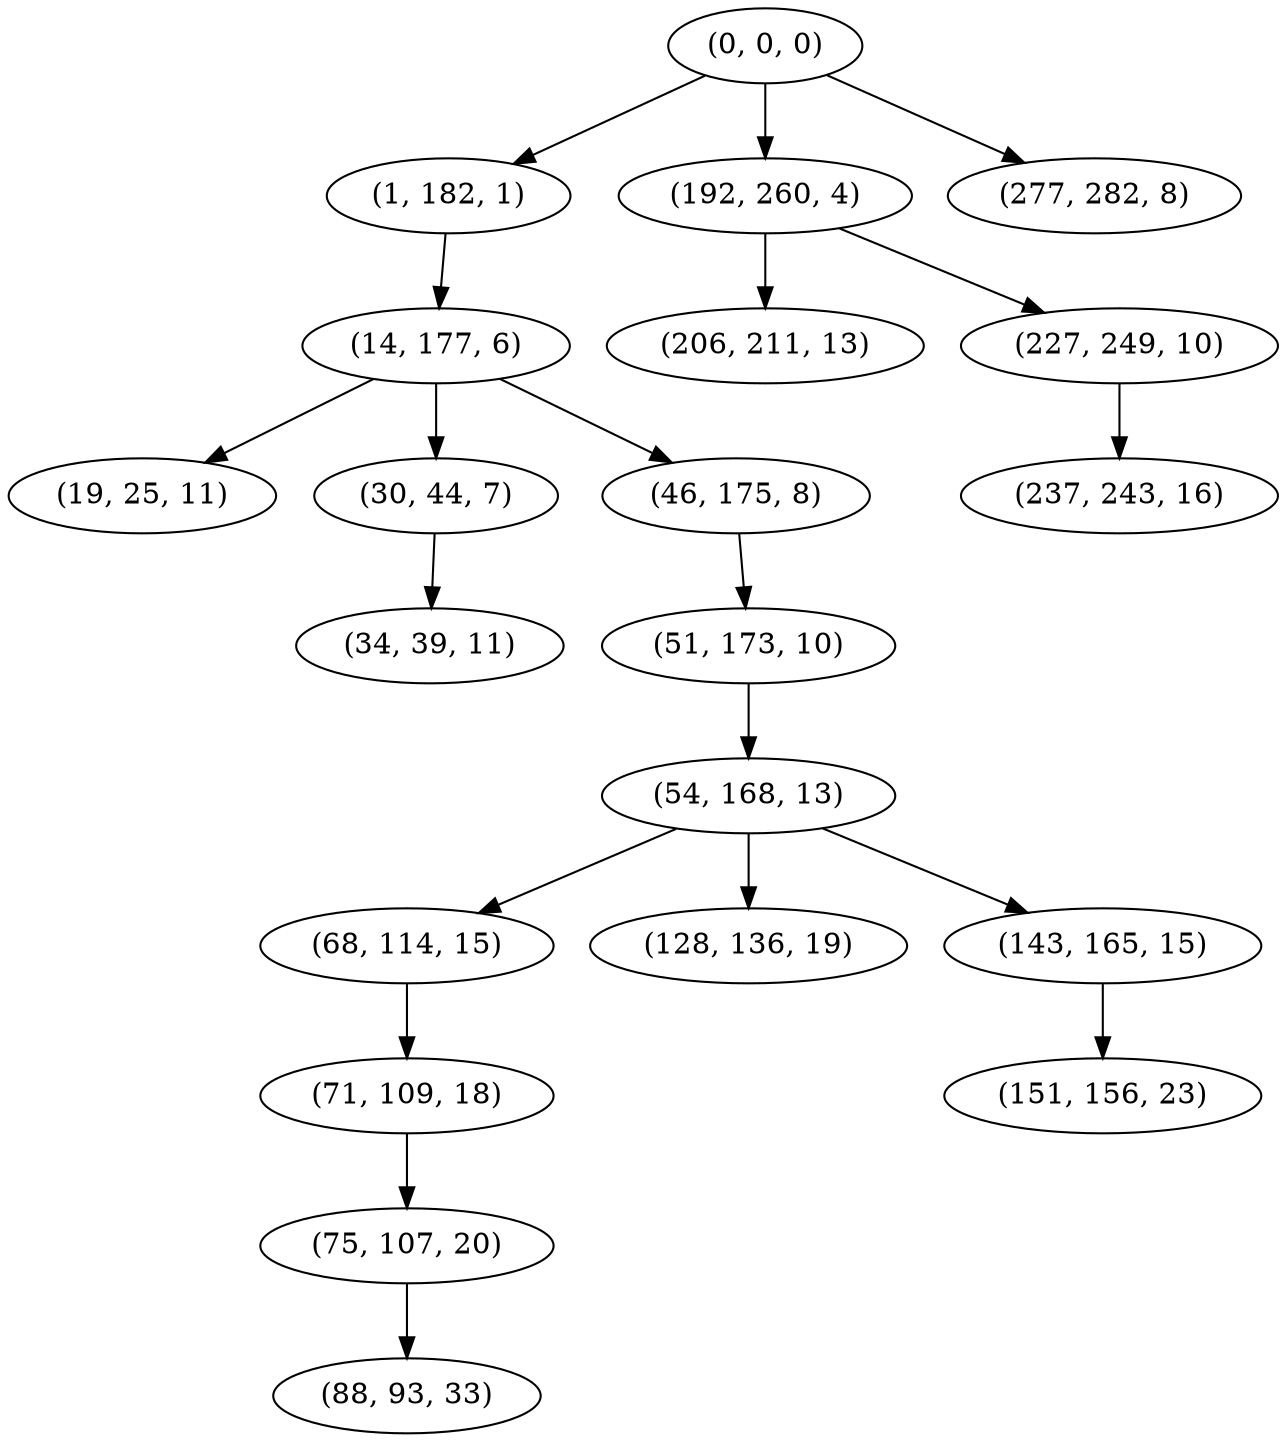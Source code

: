 digraph tree {
    "(0, 0, 0)";
    "(1, 182, 1)";
    "(14, 177, 6)";
    "(19, 25, 11)";
    "(30, 44, 7)";
    "(34, 39, 11)";
    "(46, 175, 8)";
    "(51, 173, 10)";
    "(54, 168, 13)";
    "(68, 114, 15)";
    "(71, 109, 18)";
    "(75, 107, 20)";
    "(88, 93, 33)";
    "(128, 136, 19)";
    "(143, 165, 15)";
    "(151, 156, 23)";
    "(192, 260, 4)";
    "(206, 211, 13)";
    "(227, 249, 10)";
    "(237, 243, 16)";
    "(277, 282, 8)";
    "(0, 0, 0)" -> "(1, 182, 1)";
    "(0, 0, 0)" -> "(192, 260, 4)";
    "(0, 0, 0)" -> "(277, 282, 8)";
    "(1, 182, 1)" -> "(14, 177, 6)";
    "(14, 177, 6)" -> "(19, 25, 11)";
    "(14, 177, 6)" -> "(30, 44, 7)";
    "(14, 177, 6)" -> "(46, 175, 8)";
    "(30, 44, 7)" -> "(34, 39, 11)";
    "(46, 175, 8)" -> "(51, 173, 10)";
    "(51, 173, 10)" -> "(54, 168, 13)";
    "(54, 168, 13)" -> "(68, 114, 15)";
    "(54, 168, 13)" -> "(128, 136, 19)";
    "(54, 168, 13)" -> "(143, 165, 15)";
    "(68, 114, 15)" -> "(71, 109, 18)";
    "(71, 109, 18)" -> "(75, 107, 20)";
    "(75, 107, 20)" -> "(88, 93, 33)";
    "(143, 165, 15)" -> "(151, 156, 23)";
    "(192, 260, 4)" -> "(206, 211, 13)";
    "(192, 260, 4)" -> "(227, 249, 10)";
    "(227, 249, 10)" -> "(237, 243, 16)";
}

